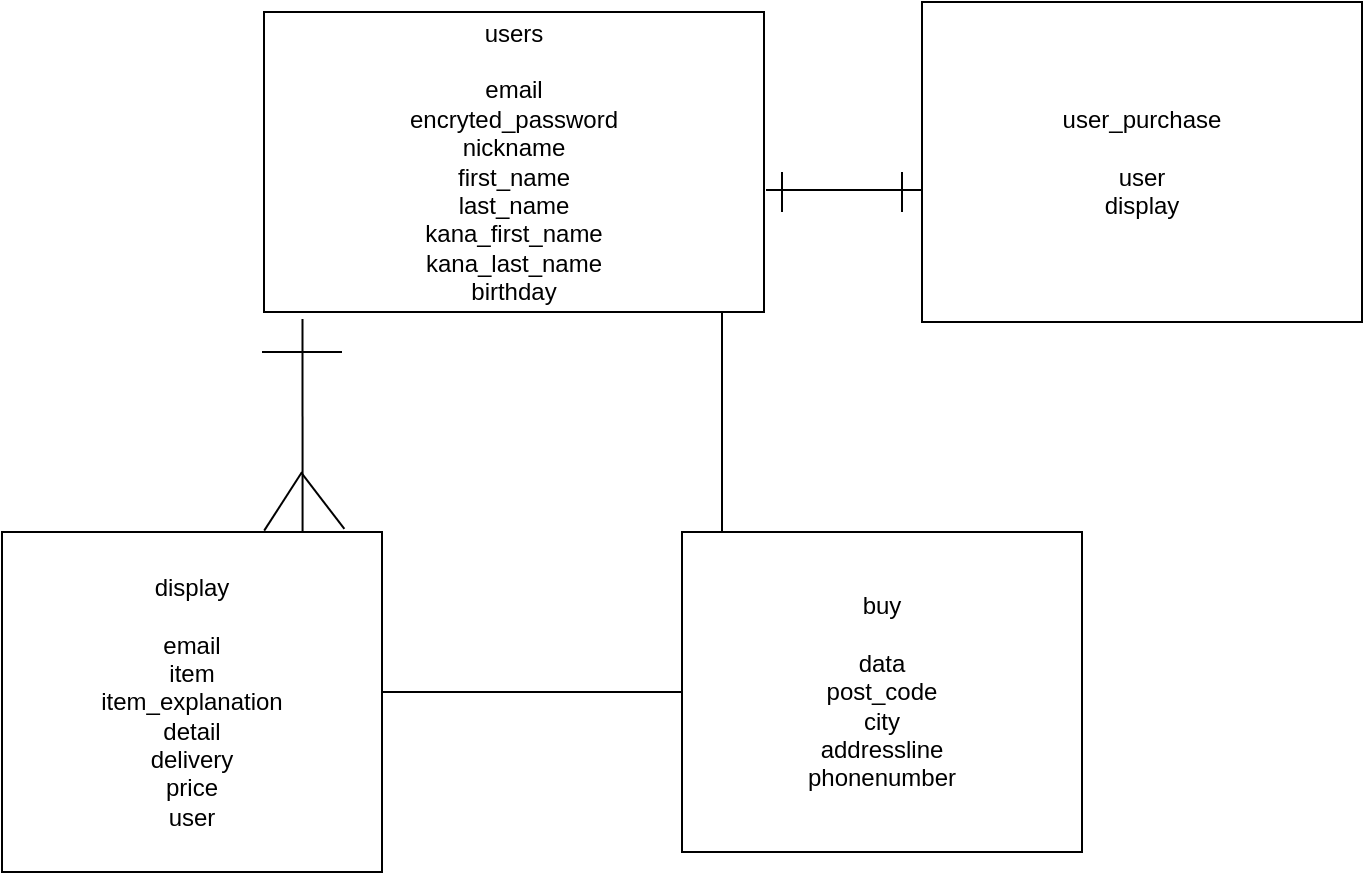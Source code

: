 <mxfile>
    <diagram id="4-RI6O0X0zxzrzTbqKw_" name="ページ1">
        <mxGraphModel dx="808" dy="655" grid="1" gridSize="10" guides="1" tooltips="1" connect="1" arrows="1" fold="1" page="1" pageScale="1" pageWidth="827" pageHeight="1169" math="0" shadow="0">
            <root>
                <mxCell id="0"/>
                <mxCell id="1" parent="0"/>
                <mxCell id="2" value="users&lt;br&gt;&lt;br&gt;email&lt;br&gt;encryted_password&lt;br&gt;nickname&lt;br&gt;first_name&lt;br&gt;last_name&lt;br&gt;kana_first_name&lt;br&gt;kana_last_name&lt;br&gt;birthday" style="whiteSpace=wrap;html=1;" vertex="1" parent="1">
                    <mxGeometry x="141" y="20" width="250" height="150" as="geometry"/>
                </mxCell>
                <mxCell id="4" value="display&lt;br&gt;&lt;br&gt;email&lt;br&gt;item&lt;br&gt;item_explanation&lt;br&gt;detail&lt;br&gt;delivery&lt;br&gt;price&lt;br&gt;user" style="rounded=0;whiteSpace=wrap;html=1;" vertex="1" parent="1">
                    <mxGeometry x="10" y="280" width="190" height="170" as="geometry"/>
                </mxCell>
                <mxCell id="6" value="buy&lt;br&gt;&lt;br&gt;data&lt;br&gt;post_code&lt;br&gt;city&lt;br&gt;addressline&lt;br&gt;phonenumber" style="rounded=0;whiteSpace=wrap;html=1;" vertex="1" parent="1">
                    <mxGeometry x="350" y="280" width="200" height="160" as="geometry"/>
                </mxCell>
                <mxCell id="7" value="" style="endArrow=none;html=1;entryX=0.077;entryY=1.023;entryDx=0;entryDy=0;entryPerimeter=0;exitX=0.791;exitY=0;exitDx=0;exitDy=0;exitPerimeter=0;" edge="1" parent="1" source="4" target="2">
                    <mxGeometry width="50" height="50" relative="1" as="geometry">
                        <mxPoint x="160" y="260" as="sourcePoint"/>
                        <mxPoint x="160" y="190" as="targetPoint"/>
                    </mxGeometry>
                </mxCell>
                <mxCell id="8" value="" style="endArrow=none;html=1;" edge="1" parent="1">
                    <mxGeometry width="50" height="50" relative="1" as="geometry">
                        <mxPoint x="180" y="190" as="sourcePoint"/>
                        <mxPoint x="140" y="190" as="targetPoint"/>
                    </mxGeometry>
                </mxCell>
                <mxCell id="9" value="" style="endArrow=none;html=1;entryX=0.69;entryY=-0.004;entryDx=0;entryDy=0;entryPerimeter=0;" edge="1" parent="1" target="4">
                    <mxGeometry width="50" height="50" relative="1" as="geometry">
                        <mxPoint x="160" y="250" as="sourcePoint"/>
                        <mxPoint x="120" y="250" as="targetPoint"/>
                    </mxGeometry>
                </mxCell>
                <mxCell id="10" value="" style="endArrow=none;html=1;entryX=0.901;entryY=-0.009;entryDx=0;entryDy=0;entryPerimeter=0;" edge="1" parent="1" target="4">
                    <mxGeometry width="50" height="50" relative="1" as="geometry">
                        <mxPoint x="159.9" y="250.68" as="sourcePoint"/>
                        <mxPoint x="141.0" y="280.0" as="targetPoint"/>
                    </mxGeometry>
                </mxCell>
                <mxCell id="11" value="" style="endArrow=none;html=1;entryX=0;entryY=0.5;entryDx=0;entryDy=0;" edge="1" parent="1" target="6">
                    <mxGeometry width="50" height="50" relative="1" as="geometry">
                        <mxPoint x="200" y="360" as="sourcePoint"/>
                        <mxPoint x="250" y="310" as="targetPoint"/>
                    </mxGeometry>
                </mxCell>
                <mxCell id="12" value="" style="endArrow=none;html=1;entryX=0.077;entryY=1.023;entryDx=0;entryDy=0;entryPerimeter=0;" edge="1" parent="1">
                    <mxGeometry width="50" height="50" relative="1" as="geometry">
                        <mxPoint x="370" y="280" as="sourcePoint"/>
                        <mxPoint x="370" y="170.0" as="targetPoint"/>
                    </mxGeometry>
                </mxCell>
                <mxCell id="13" value="user_purchase&lt;br&gt;&lt;br&gt;user&lt;br&gt;display" style="rounded=0;whiteSpace=wrap;html=1;" vertex="1" parent="1">
                    <mxGeometry x="470" y="15" width="220" height="160" as="geometry"/>
                </mxCell>
                <mxCell id="14" value="" style="endArrow=none;html=1;entryX=-0.009;entryY=0.588;entryDx=0;entryDy=0;entryPerimeter=0;" edge="1" parent="1">
                    <mxGeometry width="50" height="50" relative="1" as="geometry">
                        <mxPoint x="392" y="109" as="sourcePoint"/>
                        <mxPoint x="470.02" y="109.08" as="targetPoint"/>
                        <Array as="points">
                            <mxPoint x="470" y="109"/>
                        </Array>
                    </mxGeometry>
                </mxCell>
                <mxCell id="15" value="" style="endArrow=none;html=1;" edge="1" parent="1">
                    <mxGeometry width="50" height="50" relative="1" as="geometry">
                        <mxPoint x="400" y="120" as="sourcePoint"/>
                        <mxPoint x="400" y="100" as="targetPoint"/>
                    </mxGeometry>
                </mxCell>
                <mxCell id="16" value="" style="endArrow=none;html=1;" edge="1" parent="1">
                    <mxGeometry width="50" height="50" relative="1" as="geometry">
                        <mxPoint x="460" y="120" as="sourcePoint"/>
                        <mxPoint x="460" y="100" as="targetPoint"/>
                    </mxGeometry>
                </mxCell>
            </root>
        </mxGraphModel>
    </diagram>
</mxfile>